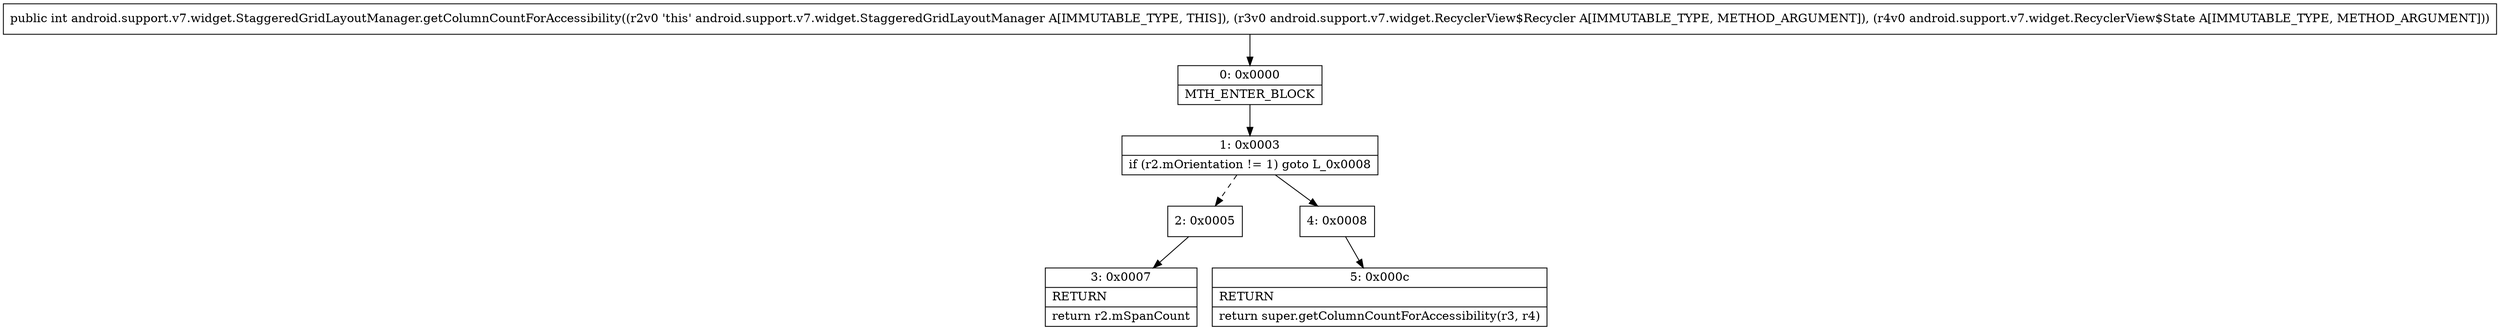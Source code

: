 digraph "CFG forandroid.support.v7.widget.StaggeredGridLayoutManager.getColumnCountForAccessibility(Landroid\/support\/v7\/widget\/RecyclerView$Recycler;Landroid\/support\/v7\/widget\/RecyclerView$State;)I" {
Node_0 [shape=record,label="{0\:\ 0x0000|MTH_ENTER_BLOCK\l}"];
Node_1 [shape=record,label="{1\:\ 0x0003|if (r2.mOrientation != 1) goto L_0x0008\l}"];
Node_2 [shape=record,label="{2\:\ 0x0005}"];
Node_3 [shape=record,label="{3\:\ 0x0007|RETURN\l|return r2.mSpanCount\l}"];
Node_4 [shape=record,label="{4\:\ 0x0008}"];
Node_5 [shape=record,label="{5\:\ 0x000c|RETURN\l|return super.getColumnCountForAccessibility(r3, r4)\l}"];
MethodNode[shape=record,label="{public int android.support.v7.widget.StaggeredGridLayoutManager.getColumnCountForAccessibility((r2v0 'this' android.support.v7.widget.StaggeredGridLayoutManager A[IMMUTABLE_TYPE, THIS]), (r3v0 android.support.v7.widget.RecyclerView$Recycler A[IMMUTABLE_TYPE, METHOD_ARGUMENT]), (r4v0 android.support.v7.widget.RecyclerView$State A[IMMUTABLE_TYPE, METHOD_ARGUMENT])) }"];
MethodNode -> Node_0;
Node_0 -> Node_1;
Node_1 -> Node_2[style=dashed];
Node_1 -> Node_4;
Node_2 -> Node_3;
Node_4 -> Node_5;
}

